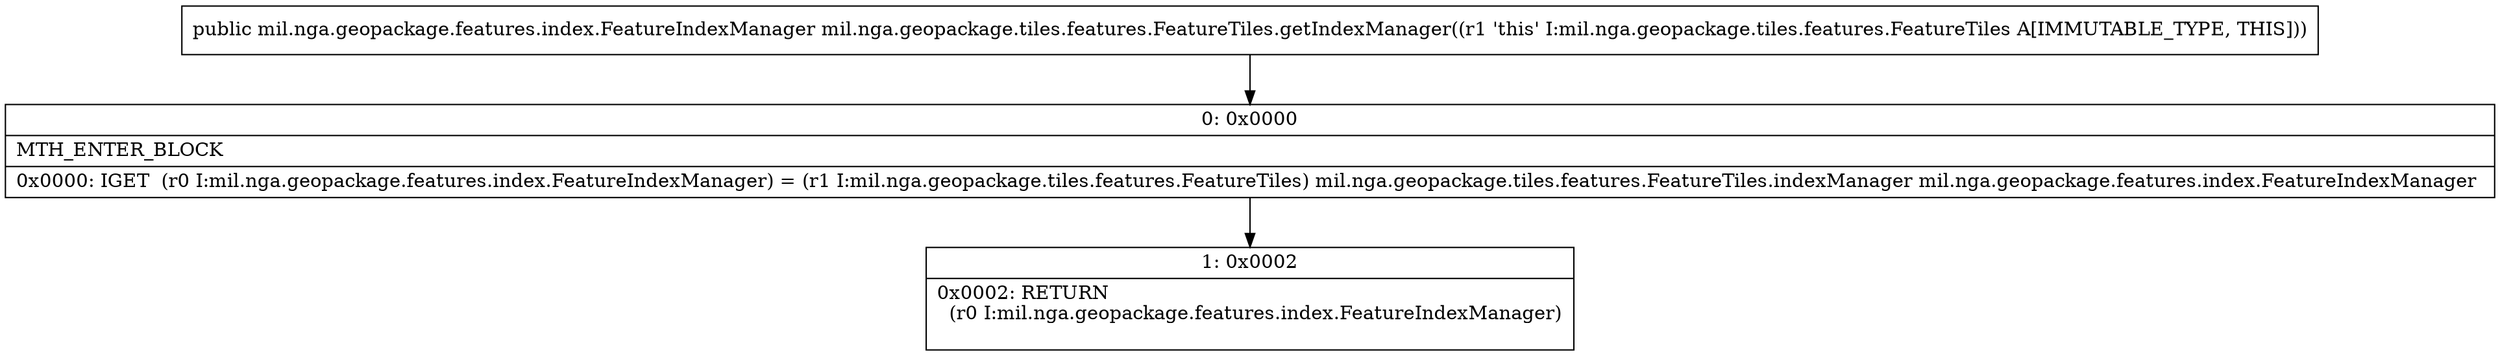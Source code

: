 digraph "CFG formil.nga.geopackage.tiles.features.FeatureTiles.getIndexManager()Lmil\/nga\/geopackage\/features\/index\/FeatureIndexManager;" {
Node_0 [shape=record,label="{0\:\ 0x0000|MTH_ENTER_BLOCK\l|0x0000: IGET  (r0 I:mil.nga.geopackage.features.index.FeatureIndexManager) = (r1 I:mil.nga.geopackage.tiles.features.FeatureTiles) mil.nga.geopackage.tiles.features.FeatureTiles.indexManager mil.nga.geopackage.features.index.FeatureIndexManager \l}"];
Node_1 [shape=record,label="{1\:\ 0x0002|0x0002: RETURN  \l  (r0 I:mil.nga.geopackage.features.index.FeatureIndexManager)\l \l}"];
MethodNode[shape=record,label="{public mil.nga.geopackage.features.index.FeatureIndexManager mil.nga.geopackage.tiles.features.FeatureTiles.getIndexManager((r1 'this' I:mil.nga.geopackage.tiles.features.FeatureTiles A[IMMUTABLE_TYPE, THIS])) }"];
MethodNode -> Node_0;
Node_0 -> Node_1;
}


